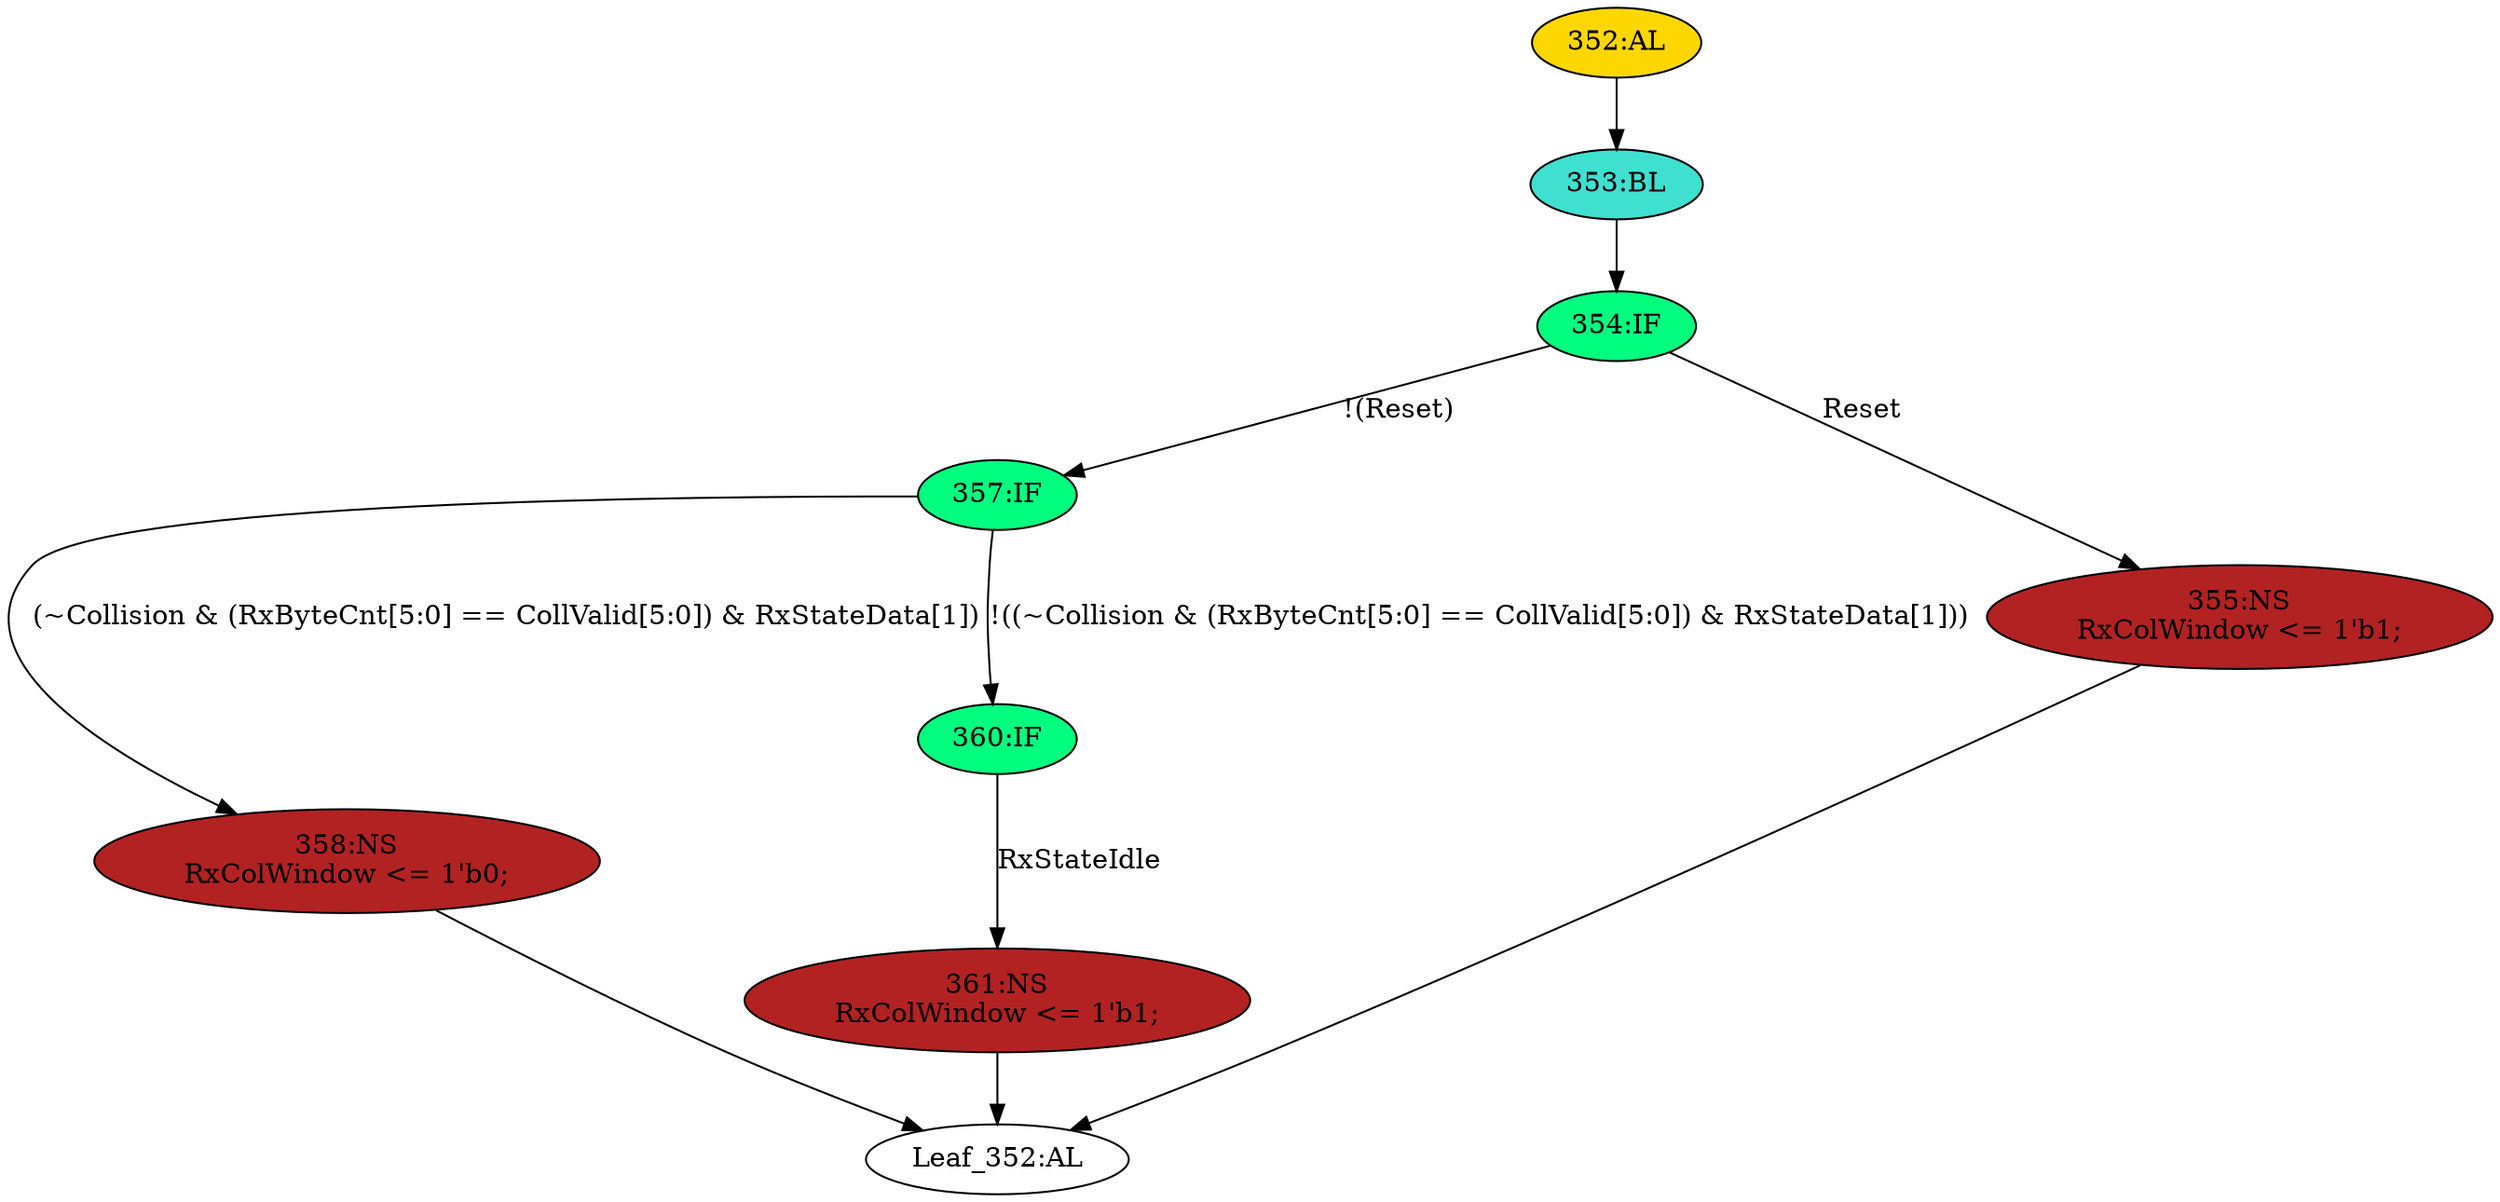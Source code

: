 strict digraph "" {
	node [label="\N"];
	"357:IF"	 [ast="<pyverilog.vparser.ast.IfStatement object at 0x7f7882400810>",
		fillcolor=springgreen,
		label="357:IF",
		statements="[]",
		style=filled,
		typ=IfStatement];
	"358:NS"	 [ast="<pyverilog.vparser.ast.NonblockingSubstitution object at 0x7f7882400ad0>",
		fillcolor=firebrick,
		label="358:NS
RxColWindow <= 1'b0;",
		statements="[<pyverilog.vparser.ast.NonblockingSubstitution object at 0x7f7882400ad0>]",
		style=filled,
		typ=NonblockingSubstitution];
	"357:IF" -> "358:NS"	 [cond="['Collision', 'RxByteCnt', 'CollValid', 'RxStateData']",
		label="(~Collision & (RxByteCnt[5:0] == CollValid[5:0]) & RxStateData[1])",
		lineno=357];
	"360:IF"	 [ast="<pyverilog.vparser.ast.IfStatement object at 0x7f7882400890>",
		fillcolor=springgreen,
		label="360:IF",
		statements="[]",
		style=filled,
		typ=IfStatement];
	"357:IF" -> "360:IF"	 [cond="['Collision', 'RxByteCnt', 'CollValid', 'RxStateData']",
		label="!((~Collision & (RxByteCnt[5:0] == CollValid[5:0]) & RxStateData[1]))",
		lineno=357];
	"Leaf_352:AL"	 [def_var="['RxColWindow']",
		label="Leaf_352:AL"];
	"358:NS" -> "Leaf_352:AL"	 [cond="[]",
		lineno=None];
	"354:IF"	 [ast="<pyverilog.vparser.ast.IfStatement object at 0x7f7882385090>",
		fillcolor=springgreen,
		label="354:IF",
		statements="[]",
		style=filled,
		typ=IfStatement];
	"354:IF" -> "357:IF"	 [cond="['Reset']",
		label="!(Reset)",
		lineno=354];
	"355:NS"	 [ast="<pyverilog.vparser.ast.NonblockingSubstitution object at 0x7f78823850d0>",
		fillcolor=firebrick,
		label="355:NS
RxColWindow <= 1'b1;",
		statements="[<pyverilog.vparser.ast.NonblockingSubstitution object at 0x7f78823850d0>]",
		style=filled,
		typ=NonblockingSubstitution];
	"354:IF" -> "355:NS"	 [cond="['Reset']",
		label=Reset,
		lineno=354];
	"355:NS" -> "Leaf_352:AL"	 [cond="[]",
		lineno=None];
	"352:AL"	 [ast="<pyverilog.vparser.ast.Always object at 0x7f7882385250>",
		clk_sens=True,
		fillcolor=gold,
		label="352:AL",
		sens="['MRxClk', 'Reset']",
		statements="[]",
		style=filled,
		typ=Always,
		use_var="['Reset', 'RxStateIdle', 'CollValid', 'RxByteCnt', 'Collision', 'RxStateData']"];
	"353:BL"	 [ast="<pyverilog.vparser.ast.Block object at 0x7f78823853d0>",
		fillcolor=turquoise,
		label="353:BL",
		statements="[]",
		style=filled,
		typ=Block];
	"352:AL" -> "353:BL"	 [cond="[]",
		lineno=None];
	"353:BL" -> "354:IF"	 [cond="[]",
		lineno=None];
	"361:NS"	 [ast="<pyverilog.vparser.ast.NonblockingSubstitution object at 0x7f7882400910>",
		fillcolor=firebrick,
		label="361:NS
RxColWindow <= 1'b1;",
		statements="[<pyverilog.vparser.ast.NonblockingSubstitution object at 0x7f7882400910>]",
		style=filled,
		typ=NonblockingSubstitution];
	"361:NS" -> "Leaf_352:AL"	 [cond="[]",
		lineno=None];
	"360:IF" -> "361:NS"	 [cond="['RxStateIdle']",
		label=RxStateIdle,
		lineno=360];
}
